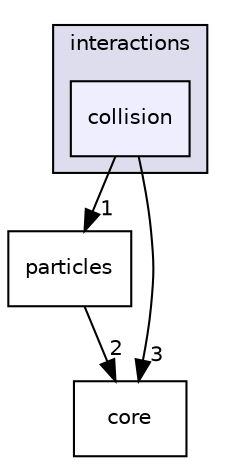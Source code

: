 digraph "include/interactions/collision" {
  compound=true
  node [ fontsize="10", fontname="Helvetica"];
  edge [ labelfontsize="10", labelfontname="Helvetica"];
  subgraph clusterdir_a0e072522556b65a93a9487bd14d855c {
    graph [ bgcolor="#ddddee", pencolor="black", label="interactions" fontname="Helvetica", fontsize="10", URL="dir_a0e072522556b65a93a9487bd14d855c.html"]
  dir_d9dfefd0b8e5f41a6e0033d26987cfc3 [shape=box, label="collision", style="filled", fillcolor="#eeeeff", pencolor="black", URL="dir_d9dfefd0b8e5f41a6e0033d26987cfc3.html"];
  }
  dir_4500ae5066efdd32ca33cf133a51d304 [shape=box label="particles" URL="dir_4500ae5066efdd32ca33cf133a51d304.html"];
  dir_3d69f64eaf81436fe2b22361382717e5 [shape=box label="core" URL="dir_3d69f64eaf81436fe2b22361382717e5.html"];
  dir_4500ae5066efdd32ca33cf133a51d304->dir_3d69f64eaf81436fe2b22361382717e5 [headlabel="2", labeldistance=1.5 headhref="dir_000014_000003.html"];
  dir_d9dfefd0b8e5f41a6e0033d26987cfc3->dir_4500ae5066efdd32ca33cf133a51d304 [headlabel="1", labeldistance=1.5 headhref="dir_000009_000014.html"];
  dir_d9dfefd0b8e5f41a6e0033d26987cfc3->dir_3d69f64eaf81436fe2b22361382717e5 [headlabel="3", labeldistance=1.5 headhref="dir_000009_000003.html"];
}
